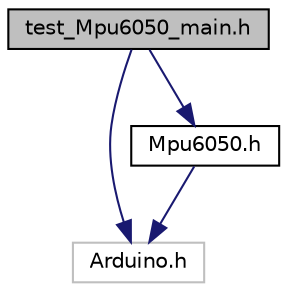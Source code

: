 digraph "test_Mpu6050_main.h"
{
 // INTERACTIVE_SVG=YES
  edge [fontname="Helvetica",fontsize="10",labelfontname="Helvetica",labelfontsize="10"];
  node [fontname="Helvetica",fontsize="10",shape=record];
  Node1 [label="test_Mpu6050_main.h",height=0.2,width=0.4,color="black", fillcolor="grey75", style="filled" fontcolor="black"];
  Node1 -> Node2 [color="midnightblue",fontsize="10",style="solid",fontname="Helvetica"];
  Node2 [label="Arduino.h",height=0.2,width=0.4,color="grey75", fillcolor="white", style="filled"];
  Node1 -> Node3 [color="midnightblue",fontsize="10",style="solid",fontname="Helvetica"];
  Node3 [label="Mpu6050.h",height=0.2,width=0.4,color="black", fillcolor="white", style="filled",URL="$_mpu6050_8h.html"];
  Node3 -> Node2 [color="midnightblue",fontsize="10",style="solid",fontname="Helvetica"];
}
